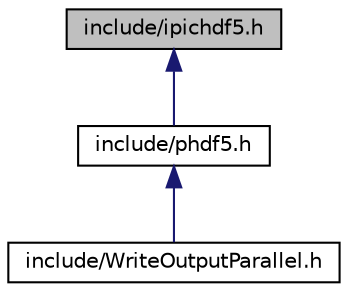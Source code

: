 digraph "include/ipichdf5.h"
{
 // INTERACTIVE_SVG=YES
 // LATEX_PDF_SIZE
  edge [fontname="Helvetica",fontsize="10",labelfontname="Helvetica",labelfontsize="10"];
  node [fontname="Helvetica",fontsize="10",shape=record];
  Node1 [label="include/ipichdf5.h",height=0.2,width=0.4,color="black", fillcolor="grey75", style="filled", fontcolor="black",tooltip=" "];
  Node1 -> Node2 [dir="back",color="midnightblue",fontsize="10",style="solid",fontname="Helvetica"];
  Node2 [label="include/phdf5.h",height=0.2,width=0.4,color="black", fillcolor="white", style="filled",URL="$dd/d88/include_2phdf5_8h.html",tooltip=" "];
  Node2 -> Node3 [dir="back",color="midnightblue",fontsize="10",style="solid",fontname="Helvetica"];
  Node3 [label="include/WriteOutputParallel.h",height=0.2,width=0.4,color="black", fillcolor="white", style="filled",URL="$d0/d12/include_2_write_output_parallel_8h.html",tooltip=" "];
}
